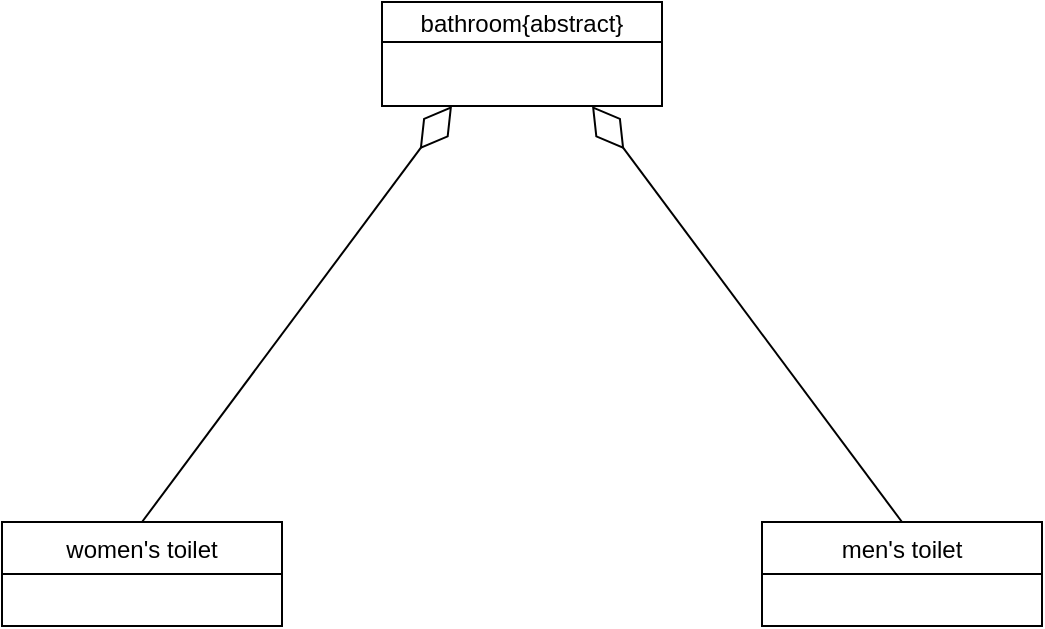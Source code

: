 <mxfile version="19.0.2" type="device"><diagram id="3xqJU13yFnwvlgflBQ5F" name="第1頁"><mxGraphModel dx="1422" dy="762" grid="1" gridSize="10" guides="1" tooltips="1" connect="1" arrows="1" fold="1" page="1" pageScale="1" pageWidth="827" pageHeight="1169" math="0" shadow="0"><root><mxCell id="0"/><mxCell id="1" parent="0"/><mxCell id="wI3_Nnrr6YTkK3J5Vo5Y-1" value="bathroom{abstract} " style="swimlane;fontStyle=0;childLayout=stackLayout;horizontal=1;startSize=20;fillColor=none;horizontalStack=0;resizeParent=1;resizeParentMax=0;resizeLast=0;collapsible=1;marginBottom=0;" vertex="1" parent="1"><mxGeometry x="330" y="30" width="140" height="52" as="geometry"/></mxCell><mxCell id="wI3_Nnrr6YTkK3J5Vo5Y-2" value="women's toilet" style="swimlane;fontStyle=0;childLayout=stackLayout;horizontal=1;startSize=26;fillColor=none;horizontalStack=0;resizeParent=1;resizeParentMax=0;resizeLast=0;collapsible=1;marginBottom=0;" vertex="1" parent="1"><mxGeometry x="140" y="290" width="140" height="52" as="geometry"/></mxCell><mxCell id="wI3_Nnrr6YTkK3J5Vo5Y-3" value="men's toilet" style="swimlane;fontStyle=0;childLayout=stackLayout;horizontal=1;startSize=26;fillColor=none;horizontalStack=0;resizeParent=1;resizeParentMax=0;resizeLast=0;collapsible=1;marginBottom=0;" vertex="1" parent="1"><mxGeometry x="520" y="290" width="140" height="52" as="geometry"/></mxCell><mxCell id="wI3_Nnrr6YTkK3J5Vo5Y-4" value="" style="endArrow=diamondThin;endFill=0;endSize=24;html=1;rounded=0;exitX=0.5;exitY=0;exitDx=0;exitDy=0;entryX=0.25;entryY=1;entryDx=0;entryDy=0;" edge="1" parent="1" source="wI3_Nnrr6YTkK3J5Vo5Y-2" target="wI3_Nnrr6YTkK3J5Vo5Y-1"><mxGeometry width="160" relative="1" as="geometry"><mxPoint x="330" y="210" as="sourcePoint"/><mxPoint x="490" y="210" as="targetPoint"/></mxGeometry></mxCell><mxCell id="wI3_Nnrr6YTkK3J5Vo5Y-5" value="" style="endArrow=diamondThin;endFill=0;endSize=24;html=1;rounded=0;exitX=0.5;exitY=0;exitDx=0;exitDy=0;entryX=0.75;entryY=1;entryDx=0;entryDy=0;" edge="1" parent="1" source="wI3_Nnrr6YTkK3J5Vo5Y-3" target="wI3_Nnrr6YTkK3J5Vo5Y-1"><mxGeometry width="160" relative="1" as="geometry"><mxPoint x="330" y="210" as="sourcePoint"/><mxPoint x="490" y="210" as="targetPoint"/></mxGeometry></mxCell></root></mxGraphModel></diagram></mxfile>